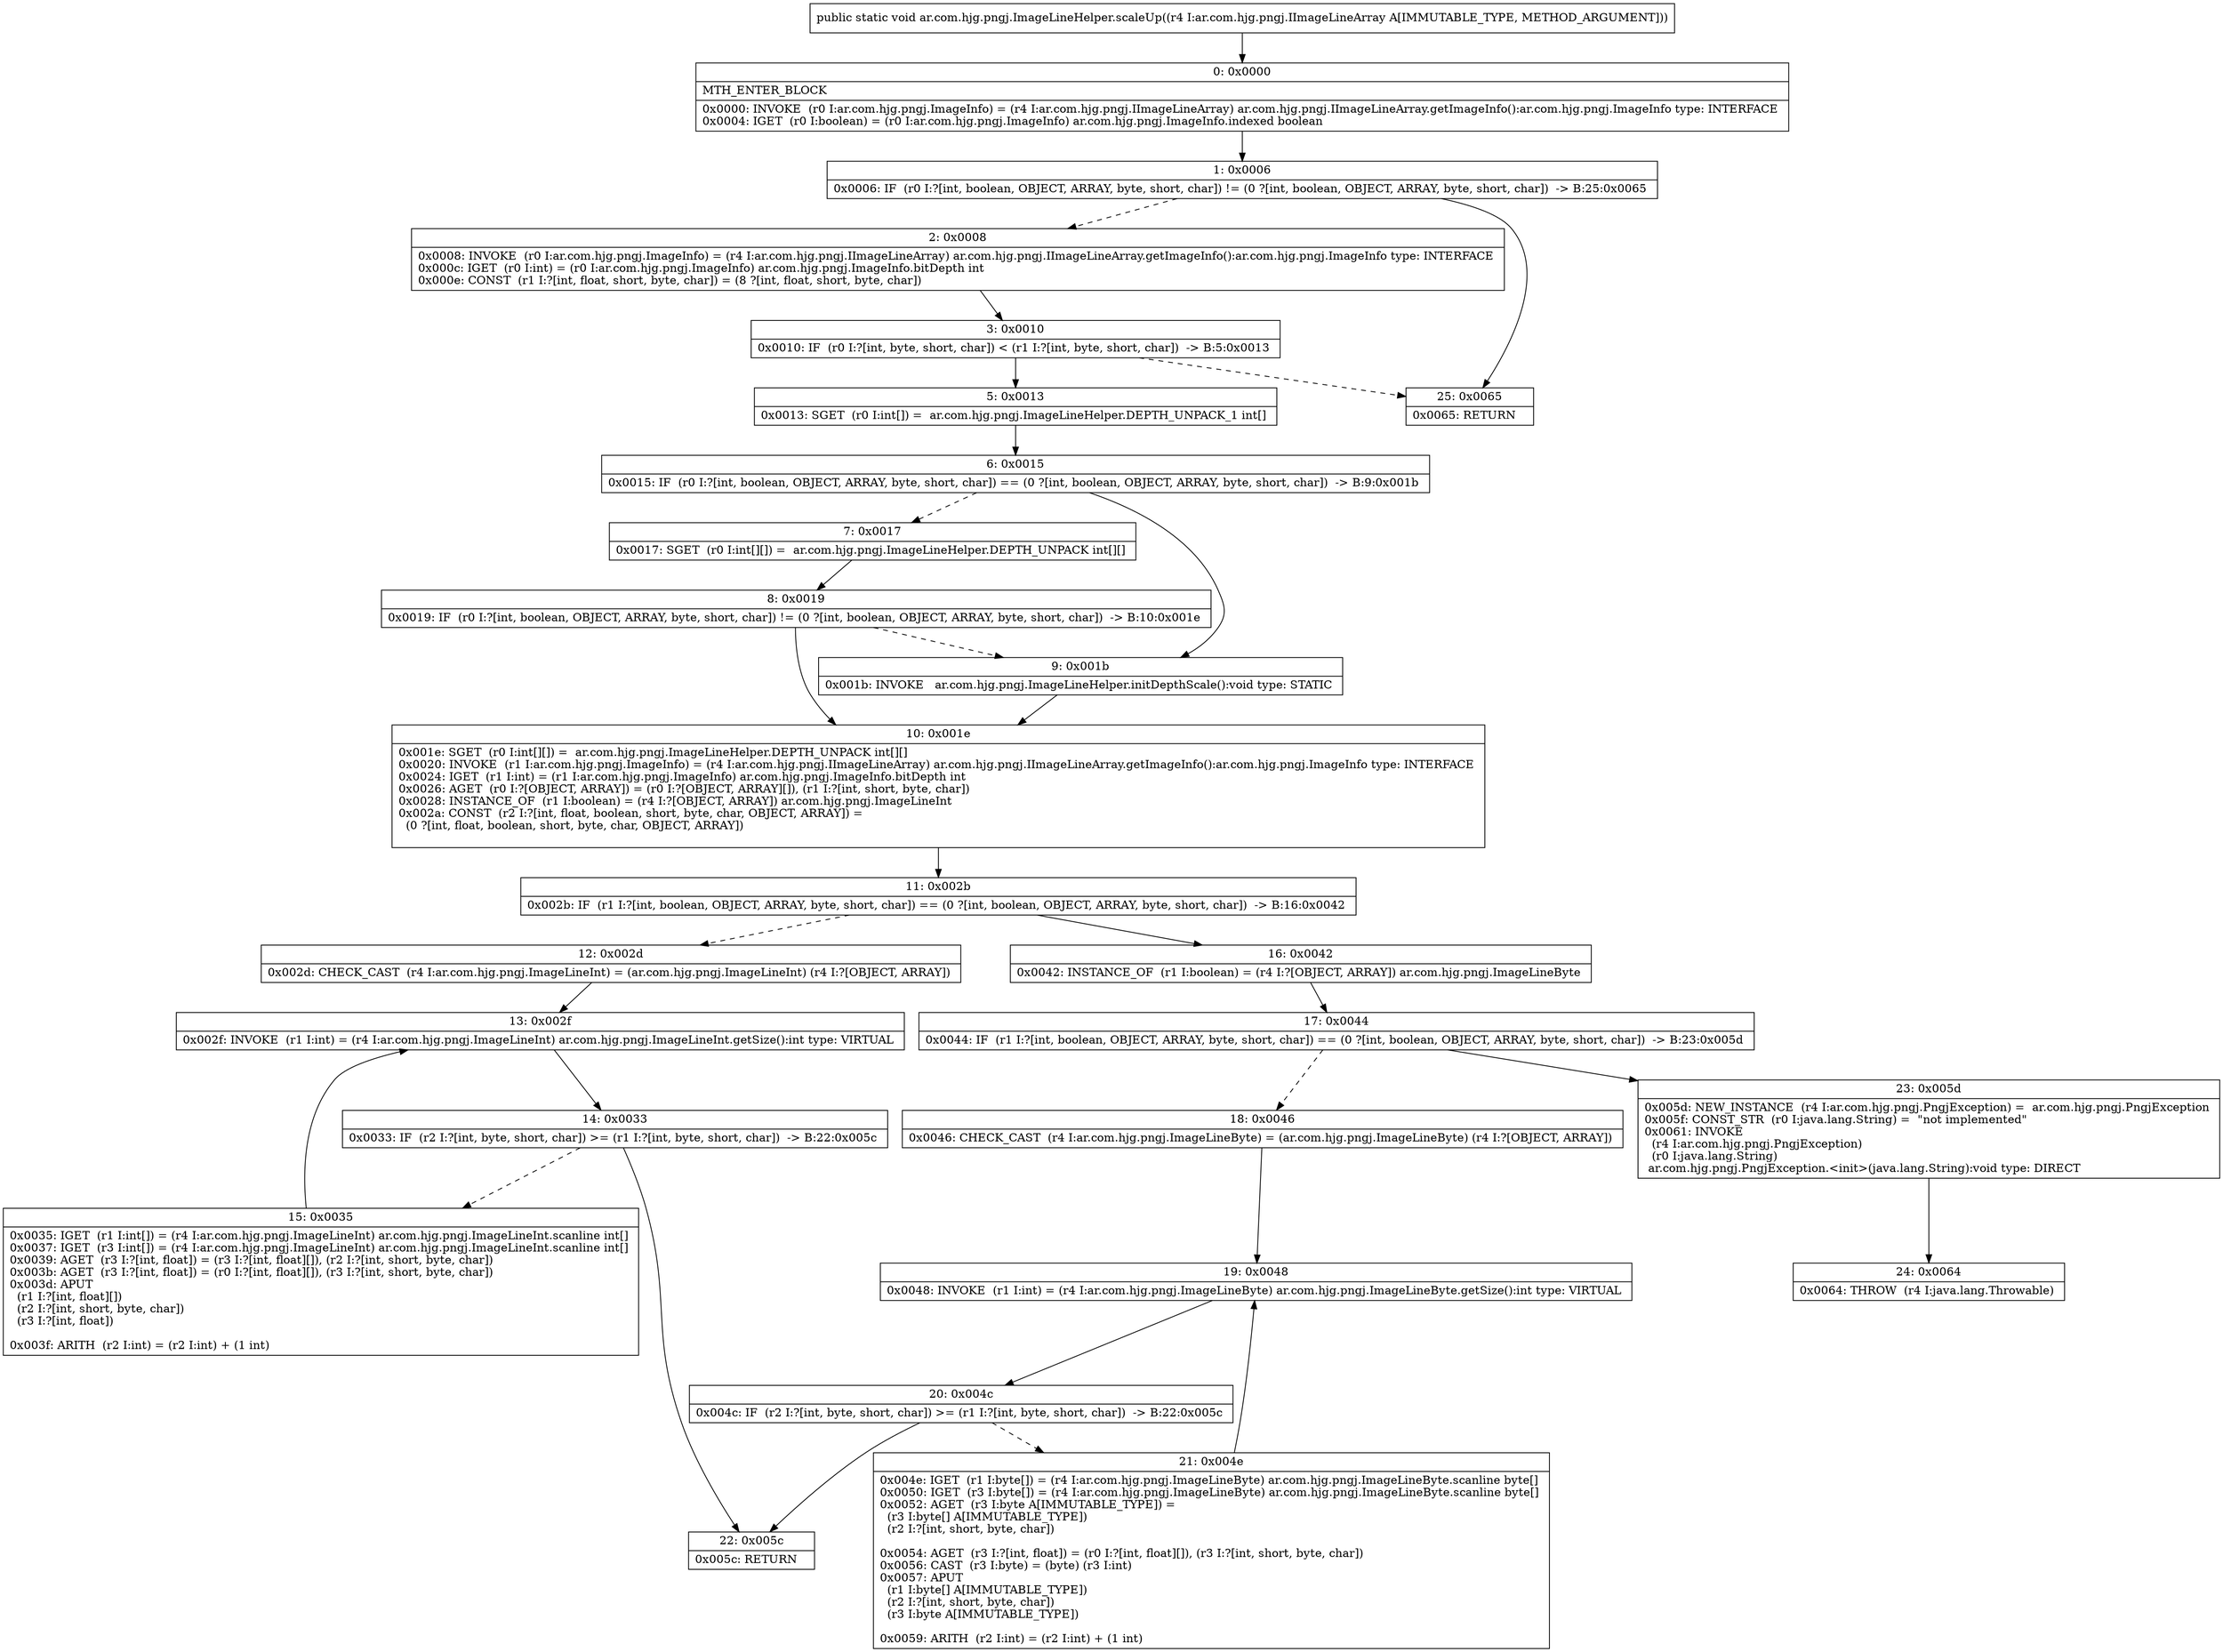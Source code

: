 digraph "CFG forar.com.hjg.pngj.ImageLineHelper.scaleUp(Lar\/com\/hjg\/pngj\/IImageLineArray;)V" {
Node_0 [shape=record,label="{0\:\ 0x0000|MTH_ENTER_BLOCK\l|0x0000: INVOKE  (r0 I:ar.com.hjg.pngj.ImageInfo) = (r4 I:ar.com.hjg.pngj.IImageLineArray) ar.com.hjg.pngj.IImageLineArray.getImageInfo():ar.com.hjg.pngj.ImageInfo type: INTERFACE \l0x0004: IGET  (r0 I:boolean) = (r0 I:ar.com.hjg.pngj.ImageInfo) ar.com.hjg.pngj.ImageInfo.indexed boolean \l}"];
Node_1 [shape=record,label="{1\:\ 0x0006|0x0006: IF  (r0 I:?[int, boolean, OBJECT, ARRAY, byte, short, char]) != (0 ?[int, boolean, OBJECT, ARRAY, byte, short, char])  \-\> B:25:0x0065 \l}"];
Node_2 [shape=record,label="{2\:\ 0x0008|0x0008: INVOKE  (r0 I:ar.com.hjg.pngj.ImageInfo) = (r4 I:ar.com.hjg.pngj.IImageLineArray) ar.com.hjg.pngj.IImageLineArray.getImageInfo():ar.com.hjg.pngj.ImageInfo type: INTERFACE \l0x000c: IGET  (r0 I:int) = (r0 I:ar.com.hjg.pngj.ImageInfo) ar.com.hjg.pngj.ImageInfo.bitDepth int \l0x000e: CONST  (r1 I:?[int, float, short, byte, char]) = (8 ?[int, float, short, byte, char]) \l}"];
Node_3 [shape=record,label="{3\:\ 0x0010|0x0010: IF  (r0 I:?[int, byte, short, char]) \< (r1 I:?[int, byte, short, char])  \-\> B:5:0x0013 \l}"];
Node_5 [shape=record,label="{5\:\ 0x0013|0x0013: SGET  (r0 I:int[]) =  ar.com.hjg.pngj.ImageLineHelper.DEPTH_UNPACK_1 int[] \l}"];
Node_6 [shape=record,label="{6\:\ 0x0015|0x0015: IF  (r0 I:?[int, boolean, OBJECT, ARRAY, byte, short, char]) == (0 ?[int, boolean, OBJECT, ARRAY, byte, short, char])  \-\> B:9:0x001b \l}"];
Node_7 [shape=record,label="{7\:\ 0x0017|0x0017: SGET  (r0 I:int[][]) =  ar.com.hjg.pngj.ImageLineHelper.DEPTH_UNPACK int[][] \l}"];
Node_8 [shape=record,label="{8\:\ 0x0019|0x0019: IF  (r0 I:?[int, boolean, OBJECT, ARRAY, byte, short, char]) != (0 ?[int, boolean, OBJECT, ARRAY, byte, short, char])  \-\> B:10:0x001e \l}"];
Node_9 [shape=record,label="{9\:\ 0x001b|0x001b: INVOKE   ar.com.hjg.pngj.ImageLineHelper.initDepthScale():void type: STATIC \l}"];
Node_10 [shape=record,label="{10\:\ 0x001e|0x001e: SGET  (r0 I:int[][]) =  ar.com.hjg.pngj.ImageLineHelper.DEPTH_UNPACK int[][] \l0x0020: INVOKE  (r1 I:ar.com.hjg.pngj.ImageInfo) = (r4 I:ar.com.hjg.pngj.IImageLineArray) ar.com.hjg.pngj.IImageLineArray.getImageInfo():ar.com.hjg.pngj.ImageInfo type: INTERFACE \l0x0024: IGET  (r1 I:int) = (r1 I:ar.com.hjg.pngj.ImageInfo) ar.com.hjg.pngj.ImageInfo.bitDepth int \l0x0026: AGET  (r0 I:?[OBJECT, ARRAY]) = (r0 I:?[OBJECT, ARRAY][]), (r1 I:?[int, short, byte, char]) \l0x0028: INSTANCE_OF  (r1 I:boolean) = (r4 I:?[OBJECT, ARRAY]) ar.com.hjg.pngj.ImageLineInt \l0x002a: CONST  (r2 I:?[int, float, boolean, short, byte, char, OBJECT, ARRAY]) = \l  (0 ?[int, float, boolean, short, byte, char, OBJECT, ARRAY])\l \l}"];
Node_11 [shape=record,label="{11\:\ 0x002b|0x002b: IF  (r1 I:?[int, boolean, OBJECT, ARRAY, byte, short, char]) == (0 ?[int, boolean, OBJECT, ARRAY, byte, short, char])  \-\> B:16:0x0042 \l}"];
Node_12 [shape=record,label="{12\:\ 0x002d|0x002d: CHECK_CAST  (r4 I:ar.com.hjg.pngj.ImageLineInt) = (ar.com.hjg.pngj.ImageLineInt) (r4 I:?[OBJECT, ARRAY]) \l}"];
Node_13 [shape=record,label="{13\:\ 0x002f|0x002f: INVOKE  (r1 I:int) = (r4 I:ar.com.hjg.pngj.ImageLineInt) ar.com.hjg.pngj.ImageLineInt.getSize():int type: VIRTUAL \l}"];
Node_14 [shape=record,label="{14\:\ 0x0033|0x0033: IF  (r2 I:?[int, byte, short, char]) \>= (r1 I:?[int, byte, short, char])  \-\> B:22:0x005c \l}"];
Node_15 [shape=record,label="{15\:\ 0x0035|0x0035: IGET  (r1 I:int[]) = (r4 I:ar.com.hjg.pngj.ImageLineInt) ar.com.hjg.pngj.ImageLineInt.scanline int[] \l0x0037: IGET  (r3 I:int[]) = (r4 I:ar.com.hjg.pngj.ImageLineInt) ar.com.hjg.pngj.ImageLineInt.scanline int[] \l0x0039: AGET  (r3 I:?[int, float]) = (r3 I:?[int, float][]), (r2 I:?[int, short, byte, char]) \l0x003b: AGET  (r3 I:?[int, float]) = (r0 I:?[int, float][]), (r3 I:?[int, short, byte, char]) \l0x003d: APUT  \l  (r1 I:?[int, float][])\l  (r2 I:?[int, short, byte, char])\l  (r3 I:?[int, float])\l \l0x003f: ARITH  (r2 I:int) = (r2 I:int) + (1 int) \l}"];
Node_16 [shape=record,label="{16\:\ 0x0042|0x0042: INSTANCE_OF  (r1 I:boolean) = (r4 I:?[OBJECT, ARRAY]) ar.com.hjg.pngj.ImageLineByte \l}"];
Node_17 [shape=record,label="{17\:\ 0x0044|0x0044: IF  (r1 I:?[int, boolean, OBJECT, ARRAY, byte, short, char]) == (0 ?[int, boolean, OBJECT, ARRAY, byte, short, char])  \-\> B:23:0x005d \l}"];
Node_18 [shape=record,label="{18\:\ 0x0046|0x0046: CHECK_CAST  (r4 I:ar.com.hjg.pngj.ImageLineByte) = (ar.com.hjg.pngj.ImageLineByte) (r4 I:?[OBJECT, ARRAY]) \l}"];
Node_19 [shape=record,label="{19\:\ 0x0048|0x0048: INVOKE  (r1 I:int) = (r4 I:ar.com.hjg.pngj.ImageLineByte) ar.com.hjg.pngj.ImageLineByte.getSize():int type: VIRTUAL \l}"];
Node_20 [shape=record,label="{20\:\ 0x004c|0x004c: IF  (r2 I:?[int, byte, short, char]) \>= (r1 I:?[int, byte, short, char])  \-\> B:22:0x005c \l}"];
Node_21 [shape=record,label="{21\:\ 0x004e|0x004e: IGET  (r1 I:byte[]) = (r4 I:ar.com.hjg.pngj.ImageLineByte) ar.com.hjg.pngj.ImageLineByte.scanline byte[] \l0x0050: IGET  (r3 I:byte[]) = (r4 I:ar.com.hjg.pngj.ImageLineByte) ar.com.hjg.pngj.ImageLineByte.scanline byte[] \l0x0052: AGET  (r3 I:byte A[IMMUTABLE_TYPE]) = \l  (r3 I:byte[] A[IMMUTABLE_TYPE])\l  (r2 I:?[int, short, byte, char])\l \l0x0054: AGET  (r3 I:?[int, float]) = (r0 I:?[int, float][]), (r3 I:?[int, short, byte, char]) \l0x0056: CAST  (r3 I:byte) = (byte) (r3 I:int) \l0x0057: APUT  \l  (r1 I:byte[] A[IMMUTABLE_TYPE])\l  (r2 I:?[int, short, byte, char])\l  (r3 I:byte A[IMMUTABLE_TYPE])\l \l0x0059: ARITH  (r2 I:int) = (r2 I:int) + (1 int) \l}"];
Node_22 [shape=record,label="{22\:\ 0x005c|0x005c: RETURN   \l}"];
Node_23 [shape=record,label="{23\:\ 0x005d|0x005d: NEW_INSTANCE  (r4 I:ar.com.hjg.pngj.PngjException) =  ar.com.hjg.pngj.PngjException \l0x005f: CONST_STR  (r0 I:java.lang.String) =  \"not implemented\" \l0x0061: INVOKE  \l  (r4 I:ar.com.hjg.pngj.PngjException)\l  (r0 I:java.lang.String)\l ar.com.hjg.pngj.PngjException.\<init\>(java.lang.String):void type: DIRECT \l}"];
Node_24 [shape=record,label="{24\:\ 0x0064|0x0064: THROW  (r4 I:java.lang.Throwable) \l}"];
Node_25 [shape=record,label="{25\:\ 0x0065|0x0065: RETURN   \l}"];
MethodNode[shape=record,label="{public static void ar.com.hjg.pngj.ImageLineHelper.scaleUp((r4 I:ar.com.hjg.pngj.IImageLineArray A[IMMUTABLE_TYPE, METHOD_ARGUMENT])) }"];
MethodNode -> Node_0;
Node_0 -> Node_1;
Node_1 -> Node_2[style=dashed];
Node_1 -> Node_25;
Node_2 -> Node_3;
Node_3 -> Node_5;
Node_3 -> Node_25[style=dashed];
Node_5 -> Node_6;
Node_6 -> Node_7[style=dashed];
Node_6 -> Node_9;
Node_7 -> Node_8;
Node_8 -> Node_9[style=dashed];
Node_8 -> Node_10;
Node_9 -> Node_10;
Node_10 -> Node_11;
Node_11 -> Node_12[style=dashed];
Node_11 -> Node_16;
Node_12 -> Node_13;
Node_13 -> Node_14;
Node_14 -> Node_15[style=dashed];
Node_14 -> Node_22;
Node_15 -> Node_13;
Node_16 -> Node_17;
Node_17 -> Node_18[style=dashed];
Node_17 -> Node_23;
Node_18 -> Node_19;
Node_19 -> Node_20;
Node_20 -> Node_21[style=dashed];
Node_20 -> Node_22;
Node_21 -> Node_19;
Node_23 -> Node_24;
}

